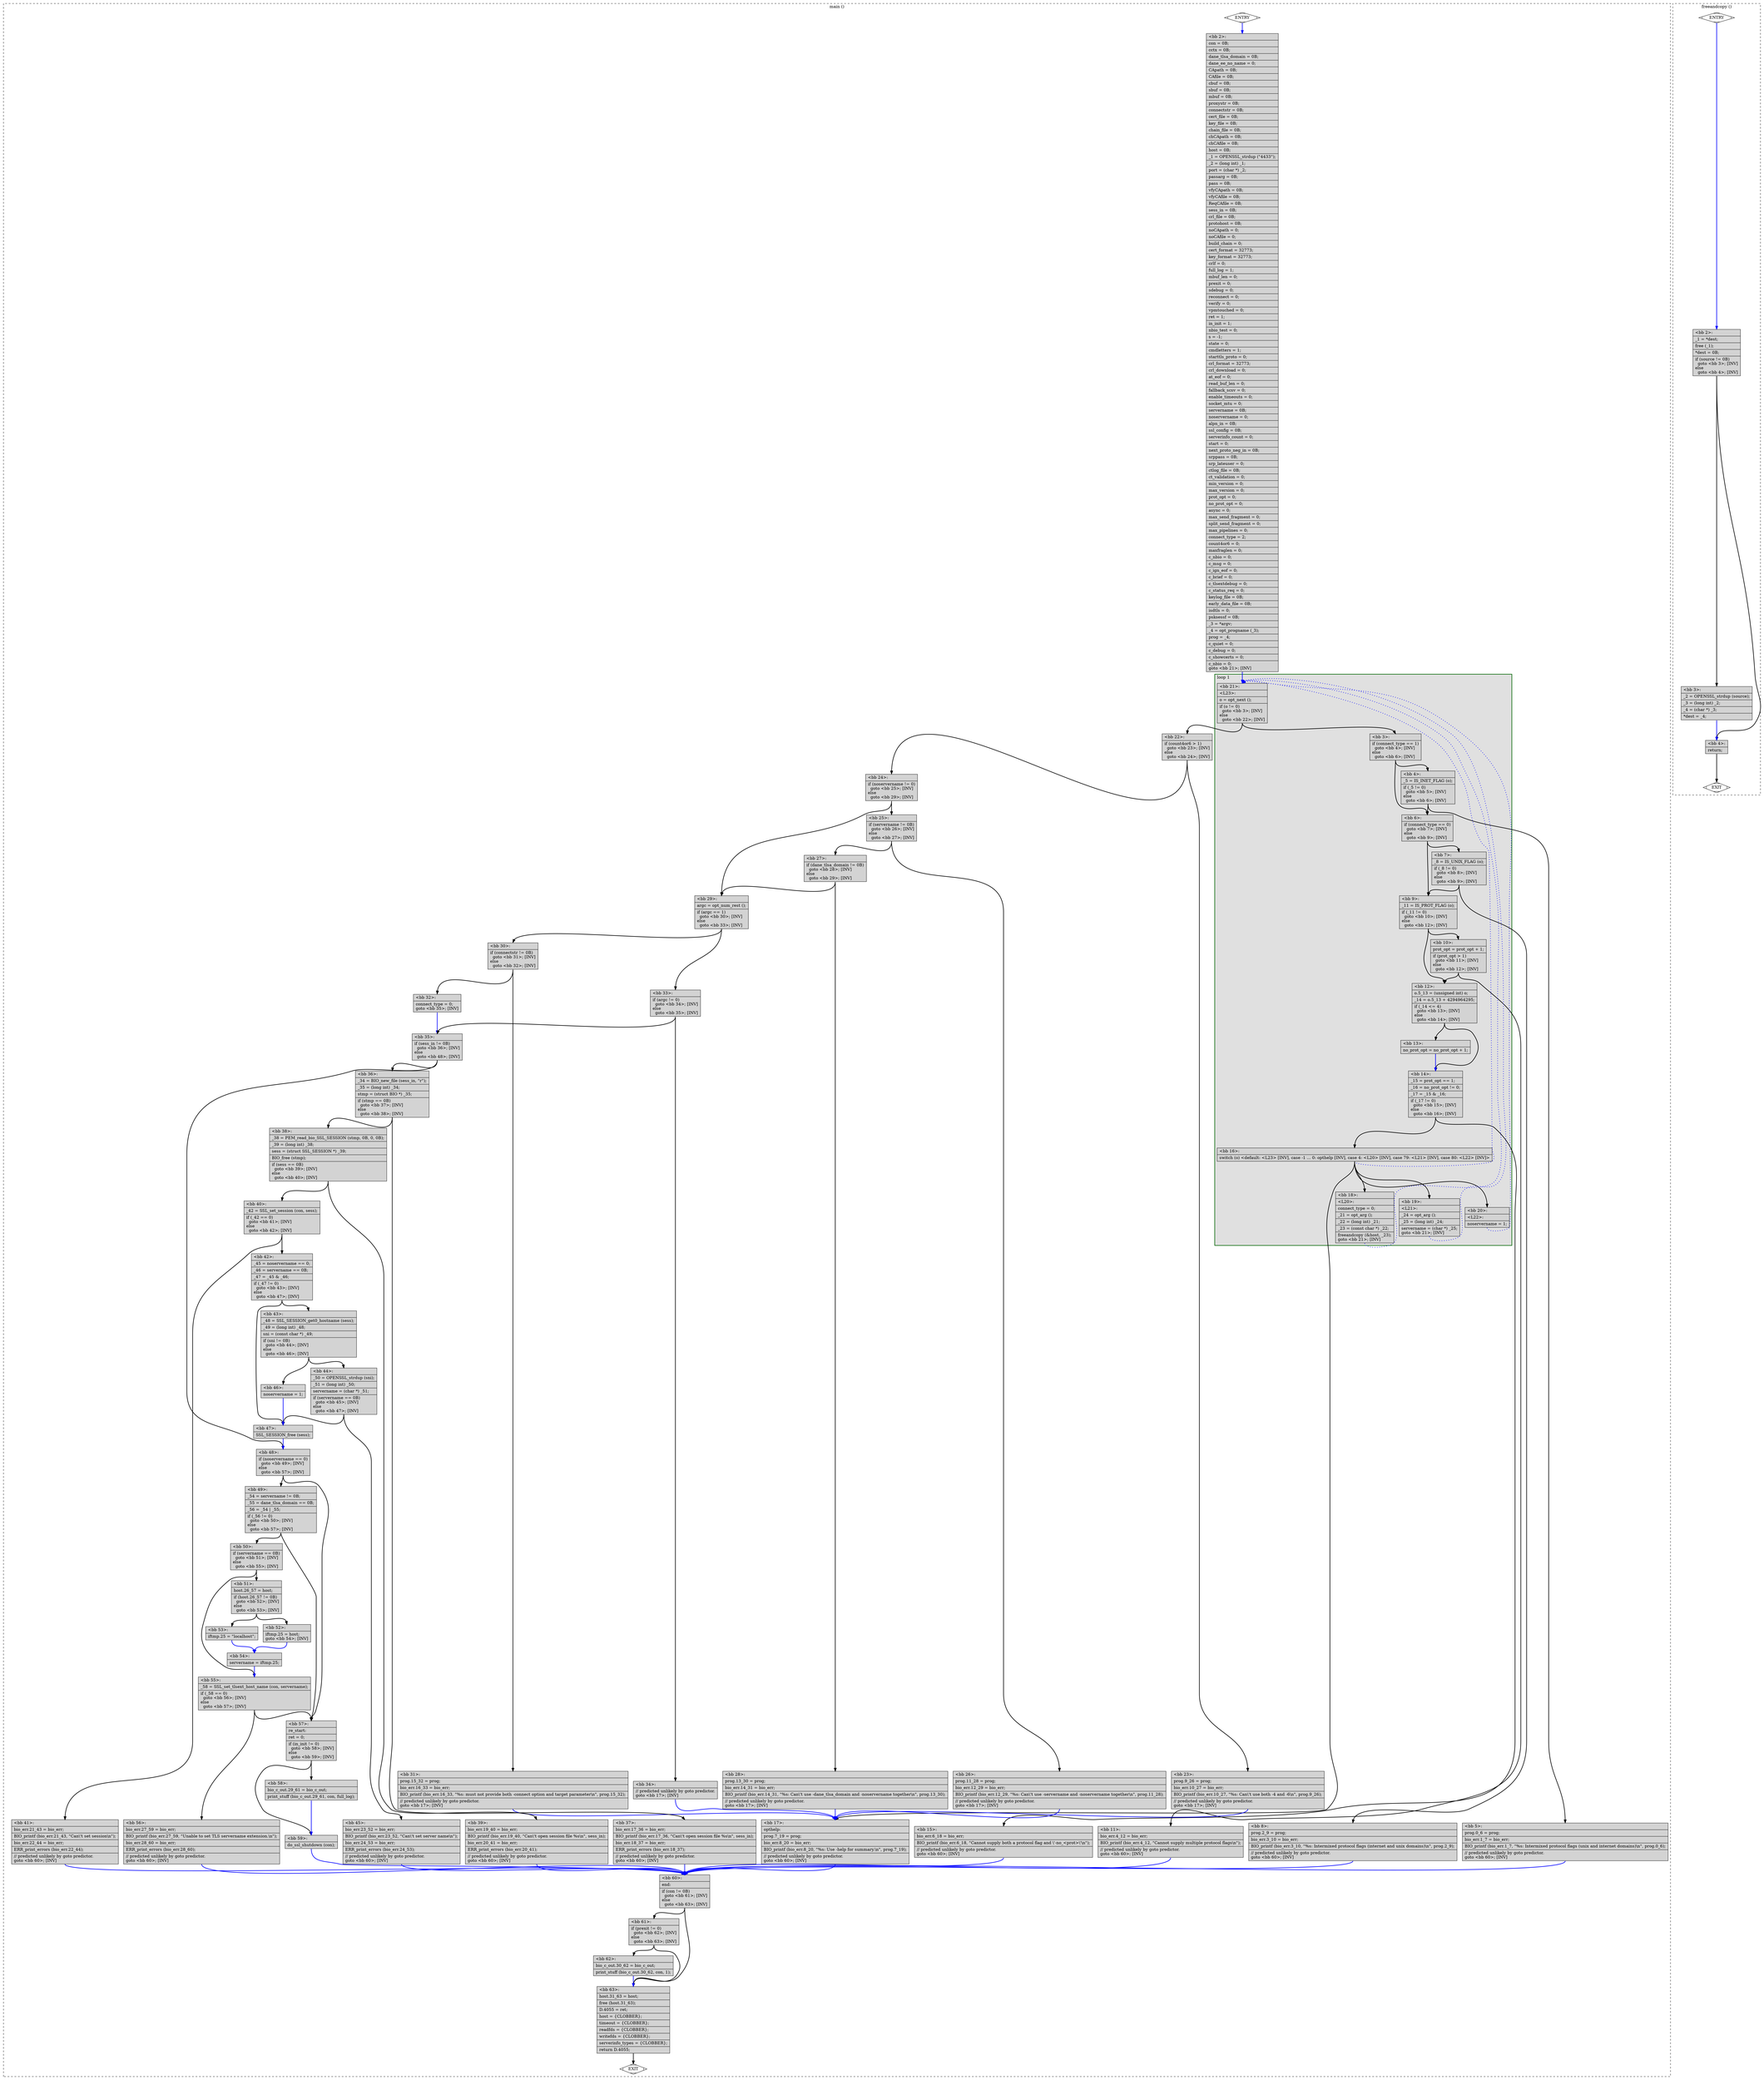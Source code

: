 digraph "test.o-openssl_leak_2.c.015t.cfg" {
overlap=false;
subgraph "cluster_main" {
	style="dashed";
	color="black";
	label="main ()";
	subgraph cluster_23_1 {
	style="filled";
	color="darkgreen";
	fillcolor="grey88";
	label="loop 1";
	labeljust=l;
	penwidth=2;
	fn_23_basic_block_21 [shape=record,style=filled,fillcolor=lightgrey,label="{\<bb\ 21\>:\l\
|\<L23\>:\l\
|o\ =\ opt_next\ ();\l\
|if\ (o\ !=\ 0)\l\
\ \ goto\ \<bb\ 3\>;\ [INV]\l\
else\l\
\ \ goto\ \<bb\ 22\>;\ [INV]\l\
}"];

	fn_23_basic_block_3 [shape=record,style=filled,fillcolor=lightgrey,label="{\<bb\ 3\>:\l\
|if\ (connect_type\ ==\ 1)\l\
\ \ goto\ \<bb\ 4\>;\ [INV]\l\
else\l\
\ \ goto\ \<bb\ 6\>;\ [INV]\l\
}"];

	fn_23_basic_block_4 [shape=record,style=filled,fillcolor=lightgrey,label="{\<bb\ 4\>:\l\
|_5\ =\ IS_INET_FLAG\ (o);\l\
|if\ (_5\ !=\ 0)\l\
\ \ goto\ \<bb\ 5\>;\ [INV]\l\
else\l\
\ \ goto\ \<bb\ 6\>;\ [INV]\l\
}"];

	fn_23_basic_block_6 [shape=record,style=filled,fillcolor=lightgrey,label="{\<bb\ 6\>:\l\
|if\ (connect_type\ ==\ 0)\l\
\ \ goto\ \<bb\ 7\>;\ [INV]\l\
else\l\
\ \ goto\ \<bb\ 9\>;\ [INV]\l\
}"];

	fn_23_basic_block_7 [shape=record,style=filled,fillcolor=lightgrey,label="{\<bb\ 7\>:\l\
|_8\ =\ IS_UNIX_FLAG\ (o);\l\
|if\ (_8\ !=\ 0)\l\
\ \ goto\ \<bb\ 8\>;\ [INV]\l\
else\l\
\ \ goto\ \<bb\ 9\>;\ [INV]\l\
}"];

	fn_23_basic_block_9 [shape=record,style=filled,fillcolor=lightgrey,label="{\<bb\ 9\>:\l\
|_11\ =\ IS_PROT_FLAG\ (o);\l\
|if\ (_11\ !=\ 0)\l\
\ \ goto\ \<bb\ 10\>;\ [INV]\l\
else\l\
\ \ goto\ \<bb\ 12\>;\ [INV]\l\
}"];

	fn_23_basic_block_10 [shape=record,style=filled,fillcolor=lightgrey,label="{\<bb\ 10\>:\l\
|prot_opt\ =\ prot_opt\ +\ 1;\l\
|if\ (prot_opt\ \>\ 1)\l\
\ \ goto\ \<bb\ 11\>;\ [INV]\l\
else\l\
\ \ goto\ \<bb\ 12\>;\ [INV]\l\
}"];

	fn_23_basic_block_12 [shape=record,style=filled,fillcolor=lightgrey,label="{\<bb\ 12\>:\l\
|o.5_13\ =\ (unsigned\ int)\ o;\l\
|_14\ =\ o.5_13\ +\ 4294964295;\l\
|if\ (_14\ \<=\ 4)\l\
\ \ goto\ \<bb\ 13\>;\ [INV]\l\
else\l\
\ \ goto\ \<bb\ 14\>;\ [INV]\l\
}"];

	fn_23_basic_block_13 [shape=record,style=filled,fillcolor=lightgrey,label="{\<bb\ 13\>:\l\
|no_prot_opt\ =\ no_prot_opt\ +\ 1;\l\
}"];

	fn_23_basic_block_14 [shape=record,style=filled,fillcolor=lightgrey,label="{\<bb\ 14\>:\l\
|_15\ =\ prot_opt\ ==\ 1;\l\
|_16\ =\ no_prot_opt\ !=\ 0;\l\
|_17\ =\ _15\ &\ _16;\l\
|if\ (_17\ !=\ 0)\l\
\ \ goto\ \<bb\ 15\>;\ [INV]\l\
else\l\
\ \ goto\ \<bb\ 16\>;\ [INV]\l\
}"];

	fn_23_basic_block_16 [shape=record,style=filled,fillcolor=lightgrey,label="{\<bb\ 16\>:\l\
|switch\ (o)\ \<default:\ \<L23\>\ [INV],\ case\ -1\ ...\ 0:\ opthelp\ [INV],\ case\ 4:\ \<L20\>\ [INV],\ case\ 79:\ \<L21\>\ [INV],\ case\ 80:\ \<L22\>\ [INV]\>\l\
}"];

	fn_23_basic_block_18 [shape=record,style=filled,fillcolor=lightgrey,label="{\<bb\ 18\>:\l\
|\<L20\>:\l\
|connect_type\ =\ 0;\l\
|_21\ =\ opt_arg\ ();\l\
|_22\ =\ (long\ int)\ _21;\l\
|_23\ =\ (const\ char\ *)\ _22;\l\
|freeandcopy\ (&host,\ _23);\l\
goto\ \<bb\ 21\>;\ [INV]\l\
}"];

	fn_23_basic_block_19 [shape=record,style=filled,fillcolor=lightgrey,label="{\<bb\ 19\>:\l\
|\<L21\>:\l\
|_24\ =\ opt_arg\ ();\l\
|_25\ =\ (long\ int)\ _24;\l\
|servername\ =\ (char\ *)\ _25;\l\
goto\ \<bb\ 21\>;\ [INV]\l\
}"];

	fn_23_basic_block_20 [shape=record,style=filled,fillcolor=lightgrey,label="{\<bb\ 20\>:\l\
|\<L22\>:\l\
|noservername\ =\ 1;\l\
}"];

	}
	fn_23_basic_block_0 [shape=Mdiamond,style=filled,fillcolor=white,label="ENTRY"];

	fn_23_basic_block_1 [shape=Mdiamond,style=filled,fillcolor=white,label="EXIT"];

	fn_23_basic_block_2 [shape=record,style=filled,fillcolor=lightgrey,label="{\<bb\ 2\>:\l\
|con\ =\ 0B;\l\
|cctx\ =\ 0B;\l\
|dane_tlsa_domain\ =\ 0B;\l\
|dane_ee_no_name\ =\ 0;\l\
|CApath\ =\ 0B;\l\
|CAfile\ =\ 0B;\l\
|cbuf\ =\ 0B;\l\
|sbuf\ =\ 0B;\l\
|mbuf\ =\ 0B;\l\
|proxystr\ =\ 0B;\l\
|connectstr\ =\ 0B;\l\
|cert_file\ =\ 0B;\l\
|key_file\ =\ 0B;\l\
|chain_file\ =\ 0B;\l\
|chCApath\ =\ 0B;\l\
|chCAfile\ =\ 0B;\l\
|host\ =\ 0B;\l\
|_1\ =\ OPENSSL_strdup\ (\"4433\");\l\
|_2\ =\ (long\ int)\ _1;\l\
|port\ =\ (char\ *)\ _2;\l\
|passarg\ =\ 0B;\l\
|pass\ =\ 0B;\l\
|vfyCApath\ =\ 0B;\l\
|vfyCAfile\ =\ 0B;\l\
|ReqCAfile\ =\ 0B;\l\
|sess_in\ =\ 0B;\l\
|crl_file\ =\ 0B;\l\
|protohost\ =\ 0B;\l\
|noCApath\ =\ 0;\l\
|noCAfile\ =\ 0;\l\
|build_chain\ =\ 0;\l\
|cert_format\ =\ 32773;\l\
|key_format\ =\ 32773;\l\
|crlf\ =\ 0;\l\
|full_log\ =\ 1;\l\
|mbuf_len\ =\ 0;\l\
|prexit\ =\ 0;\l\
|sdebug\ =\ 0;\l\
|reconnect\ =\ 0;\l\
|verify\ =\ 0;\l\
|vpmtouched\ =\ 0;\l\
|ret\ =\ 1;\l\
|in_init\ =\ 1;\l\
|nbio_test\ =\ 0;\l\
|s\ =\ -1;\l\
|state\ =\ 0;\l\
|cmdletters\ =\ 1;\l\
|starttls_proto\ =\ 0;\l\
|crl_format\ =\ 32773;\l\
|crl_download\ =\ 0;\l\
|at_eof\ =\ 0;\l\
|read_buf_len\ =\ 0;\l\
|fallback_scsv\ =\ 0;\l\
|enable_timeouts\ =\ 0;\l\
|socket_mtu\ =\ 0;\l\
|servername\ =\ 0B;\l\
|noservername\ =\ 0;\l\
|alpn_in\ =\ 0B;\l\
|ssl_config\ =\ 0B;\l\
|serverinfo_count\ =\ 0;\l\
|start\ =\ 0;\l\
|next_proto_neg_in\ =\ 0B;\l\
|srppass\ =\ 0B;\l\
|srp_lateuser\ =\ 0;\l\
|ctlog_file\ =\ 0B;\l\
|ct_validation\ =\ 0;\l\
|min_version\ =\ 0;\l\
|max_version\ =\ 0;\l\
|prot_opt\ =\ 0;\l\
|no_prot_opt\ =\ 0;\l\
|async\ =\ 0;\l\
|max_send_fragment\ =\ 0;\l\
|split_send_fragment\ =\ 0;\l\
|max_pipelines\ =\ 0;\l\
|connect_type\ =\ 2;\l\
|count4or6\ =\ 0;\l\
|maxfraglen\ =\ 0;\l\
|c_nbio\ =\ 0;\l\
|c_msg\ =\ 0;\l\
|c_ign_eof\ =\ 0;\l\
|c_brief\ =\ 0;\l\
|c_tlsextdebug\ =\ 0;\l\
|c_status_req\ =\ 0;\l\
|keylog_file\ =\ 0B;\l\
|early_data_file\ =\ 0B;\l\
|isdtls\ =\ 0;\l\
|psksessf\ =\ 0B;\l\
|_3\ =\ *argv;\l\
|_4\ =\ opt_progname\ (_3);\l\
|prog\ =\ _4;\l\
|c_quiet\ =\ 0;\l\
|c_debug\ =\ 0;\l\
|c_showcerts\ =\ 0;\l\
|c_nbio\ =\ 0;\l\
goto\ \<bb\ 21\>;\ [INV]\l\
}"];

	fn_23_basic_block_5 [shape=record,style=filled,fillcolor=lightgrey,label="{\<bb\ 5\>:\l\
|prog.0_6\ =\ prog;\l\
|bio_err.1_7\ =\ bio_err;\l\
|BIO_printf\ (bio_err.1_7,\ \"%s:\ Intermixed\ protocol\ flags\ (unix\ and\ internet\ domains)\\n\",\ prog.0_6);\l\
|//\ predicted\ unlikely\ by\ goto\ predictor.\l\
goto\ \<bb\ 60\>;\ [INV]\l\
}"];

	fn_23_basic_block_8 [shape=record,style=filled,fillcolor=lightgrey,label="{\<bb\ 8\>:\l\
|prog.2_9\ =\ prog;\l\
|bio_err.3_10\ =\ bio_err;\l\
|BIO_printf\ (bio_err.3_10,\ \"%s:\ Intermixed\ protocol\ flags\ (internet\ and\ unix\ domains)\\n\",\ prog.2_9);\l\
|//\ predicted\ unlikely\ by\ goto\ predictor.\l\
goto\ \<bb\ 60\>;\ [INV]\l\
}"];

	fn_23_basic_block_11 [shape=record,style=filled,fillcolor=lightgrey,label="{\<bb\ 11\>:\l\
|bio_err.4_12\ =\ bio_err;\l\
|BIO_printf\ (bio_err.4_12,\ \"Cannot\ supply\ multiple\ protocol\ flags\\n\");\l\
|//\ predicted\ unlikely\ by\ goto\ predictor.\l\
goto\ \<bb\ 60\>;\ [INV]\l\
}"];

	fn_23_basic_block_15 [shape=record,style=filled,fillcolor=lightgrey,label="{\<bb\ 15\>:\l\
|bio_err.6_18\ =\ bio_err;\l\
|BIO_printf\ (bio_err.6_18,\ \"Cannot\ supply\ both\ a\ protocol\ flag\ and\ \\'-no_\<prot\>\\'\\n\");\l\
|//\ predicted\ unlikely\ by\ goto\ predictor.\l\
goto\ \<bb\ 60\>;\ [INV]\l\
}"];

	fn_23_basic_block_17 [shape=record,style=filled,fillcolor=lightgrey,label="{\<bb\ 17\>:\l\
|opthelp:\l\
|prog.7_19\ =\ prog;\l\
|bio_err.8_20\ =\ bio_err;\l\
|BIO_printf\ (bio_err.8_20,\ \"%s:\ Use\ -help\ for\ summary.\\n\",\ prog.7_19);\l\
|//\ predicted\ unlikely\ by\ goto\ predictor.\l\
goto\ \<bb\ 60\>;\ [INV]\l\
}"];

	fn_23_basic_block_22 [shape=record,style=filled,fillcolor=lightgrey,label="{\<bb\ 22\>:\l\
|if\ (count4or6\ \>\ 1)\l\
\ \ goto\ \<bb\ 23\>;\ [INV]\l\
else\l\
\ \ goto\ \<bb\ 24\>;\ [INV]\l\
}"];

	fn_23_basic_block_23 [shape=record,style=filled,fillcolor=lightgrey,label="{\<bb\ 23\>:\l\
|prog.9_26\ =\ prog;\l\
|bio_err.10_27\ =\ bio_err;\l\
|BIO_printf\ (bio_err.10_27,\ \"%s:\ Can\\'t\ use\ both\ -4\ and\ -6\\n\",\ prog.9_26);\l\
|//\ predicted\ unlikely\ by\ goto\ predictor.\l\
goto\ \<bb\ 17\>;\ [INV]\l\
}"];

	fn_23_basic_block_24 [shape=record,style=filled,fillcolor=lightgrey,label="{\<bb\ 24\>:\l\
|if\ (noservername\ !=\ 0)\l\
\ \ goto\ \<bb\ 25\>;\ [INV]\l\
else\l\
\ \ goto\ \<bb\ 29\>;\ [INV]\l\
}"];

	fn_23_basic_block_25 [shape=record,style=filled,fillcolor=lightgrey,label="{\<bb\ 25\>:\l\
|if\ (servername\ !=\ 0B)\l\
\ \ goto\ \<bb\ 26\>;\ [INV]\l\
else\l\
\ \ goto\ \<bb\ 27\>;\ [INV]\l\
}"];

	fn_23_basic_block_26 [shape=record,style=filled,fillcolor=lightgrey,label="{\<bb\ 26\>:\l\
|prog.11_28\ =\ prog;\l\
|bio_err.12_29\ =\ bio_err;\l\
|BIO_printf\ (bio_err.12_29,\ \"%s:\ Can\\'t\ use\ -servername\ and\ -noservername\ together\\n\",\ prog.11_28);\l\
|//\ predicted\ unlikely\ by\ goto\ predictor.\l\
goto\ \<bb\ 17\>;\ [INV]\l\
}"];

	fn_23_basic_block_27 [shape=record,style=filled,fillcolor=lightgrey,label="{\<bb\ 27\>:\l\
|if\ (dane_tlsa_domain\ !=\ 0B)\l\
\ \ goto\ \<bb\ 28\>;\ [INV]\l\
else\l\
\ \ goto\ \<bb\ 29\>;\ [INV]\l\
}"];

	fn_23_basic_block_28 [shape=record,style=filled,fillcolor=lightgrey,label="{\<bb\ 28\>:\l\
|prog.13_30\ =\ prog;\l\
|bio_err.14_31\ =\ bio_err;\l\
|BIO_printf\ (bio_err.14_31,\ \"%s:\ Can\\'t\ use\ -dane_tlsa_domain\ and\ -noservername\ together\\n\",\ prog.13_30);\l\
|//\ predicted\ unlikely\ by\ goto\ predictor.\l\
goto\ \<bb\ 17\>;\ [INV]\l\
}"];

	fn_23_basic_block_29 [shape=record,style=filled,fillcolor=lightgrey,label="{\<bb\ 29\>:\l\
|argc\ =\ opt_num_rest\ ();\l\
|if\ (argc\ ==\ 1)\l\
\ \ goto\ \<bb\ 30\>;\ [INV]\l\
else\l\
\ \ goto\ \<bb\ 33\>;\ [INV]\l\
}"];

	fn_23_basic_block_30 [shape=record,style=filled,fillcolor=lightgrey,label="{\<bb\ 30\>:\l\
|if\ (connectstr\ !=\ 0B)\l\
\ \ goto\ \<bb\ 31\>;\ [INV]\l\
else\l\
\ \ goto\ \<bb\ 32\>;\ [INV]\l\
}"];

	fn_23_basic_block_31 [shape=record,style=filled,fillcolor=lightgrey,label="{\<bb\ 31\>:\l\
|prog.15_32\ =\ prog;\l\
|bio_err.16_33\ =\ bio_err;\l\
|BIO_printf\ (bio_err.16_33,\ \"%s:\ must\ not\ provide\ both\ -connect\ option\ and\ target\ parameter\\n\",\ prog.15_32);\l\
|//\ predicted\ unlikely\ by\ goto\ predictor.\l\
goto\ \<bb\ 17\>;\ [INV]\l\
}"];

	fn_23_basic_block_32 [shape=record,style=filled,fillcolor=lightgrey,label="{\<bb\ 32\>:\l\
|connect_type\ =\ 0;\l\
goto\ \<bb\ 35\>;\ [INV]\l\
}"];

	fn_23_basic_block_33 [shape=record,style=filled,fillcolor=lightgrey,label="{\<bb\ 33\>:\l\
|if\ (argc\ !=\ 0)\l\
\ \ goto\ \<bb\ 34\>;\ [INV]\l\
else\l\
\ \ goto\ \<bb\ 35\>;\ [INV]\l\
}"];

	fn_23_basic_block_34 [shape=record,style=filled,fillcolor=lightgrey,label="{\<bb\ 34\>:\l\
|//\ predicted\ unlikely\ by\ goto\ predictor.\l\
goto\ \<bb\ 17\>;\ [INV]\l\
}"];

	fn_23_basic_block_35 [shape=record,style=filled,fillcolor=lightgrey,label="{\<bb\ 35\>:\l\
|if\ (sess_in\ !=\ 0B)\l\
\ \ goto\ \<bb\ 36\>;\ [INV]\l\
else\l\
\ \ goto\ \<bb\ 48\>;\ [INV]\l\
}"];

	fn_23_basic_block_36 [shape=record,style=filled,fillcolor=lightgrey,label="{\<bb\ 36\>:\l\
|_34\ =\ BIO_new_file\ (sess_in,\ \"r\");\l\
|_35\ =\ (long\ int)\ _34;\l\
|stmp\ =\ (struct\ BIO\ *)\ _35;\l\
|if\ (stmp\ ==\ 0B)\l\
\ \ goto\ \<bb\ 37\>;\ [INV]\l\
else\l\
\ \ goto\ \<bb\ 38\>;\ [INV]\l\
}"];

	fn_23_basic_block_37 [shape=record,style=filled,fillcolor=lightgrey,label="{\<bb\ 37\>:\l\
|bio_err.17_36\ =\ bio_err;\l\
|BIO_printf\ (bio_err.17_36,\ \"Can\\'t\ open\ session\ file\ %s\\n\",\ sess_in);\l\
|bio_err.18_37\ =\ bio_err;\l\
|ERR_print_errors\ (bio_err.18_37);\l\
|//\ predicted\ unlikely\ by\ goto\ predictor.\l\
goto\ \<bb\ 60\>;\ [INV]\l\
}"];

	fn_23_basic_block_38 [shape=record,style=filled,fillcolor=lightgrey,label="{\<bb\ 38\>:\l\
|_38\ =\ PEM_read_bio_SSL_SESSION\ (stmp,\ 0B,\ 0,\ 0B);\l\
|_39\ =\ (long\ int)\ _38;\l\
|sess\ =\ (struct\ SSL_SESSION\ *)\ _39;\l\
|BIO_free\ (stmp);\l\
|if\ (sess\ ==\ 0B)\l\
\ \ goto\ \<bb\ 39\>;\ [INV]\l\
else\l\
\ \ goto\ \<bb\ 40\>;\ [INV]\l\
}"];

	fn_23_basic_block_39 [shape=record,style=filled,fillcolor=lightgrey,label="{\<bb\ 39\>:\l\
|bio_err.19_40\ =\ bio_err;\l\
|BIO_printf\ (bio_err.19_40,\ \"Can\\'t\ open\ session\ file\ %s\\n\",\ sess_in);\l\
|bio_err.20_41\ =\ bio_err;\l\
|ERR_print_errors\ (bio_err.20_41);\l\
|//\ predicted\ unlikely\ by\ goto\ predictor.\l\
goto\ \<bb\ 60\>;\ [INV]\l\
}"];

	fn_23_basic_block_40 [shape=record,style=filled,fillcolor=lightgrey,label="{\<bb\ 40\>:\l\
|_42\ =\ SSL_set_session\ (con,\ sess);\l\
|if\ (_42\ ==\ 0)\l\
\ \ goto\ \<bb\ 41\>;\ [INV]\l\
else\l\
\ \ goto\ \<bb\ 42\>;\ [INV]\l\
}"];

	fn_23_basic_block_41 [shape=record,style=filled,fillcolor=lightgrey,label="{\<bb\ 41\>:\l\
|bio_err.21_43\ =\ bio_err;\l\
|BIO_printf\ (bio_err.21_43,\ \"Can\\'t\ set\ session\\n\");\l\
|bio_err.22_44\ =\ bio_err;\l\
|ERR_print_errors\ (bio_err.22_44);\l\
|//\ predicted\ unlikely\ by\ goto\ predictor.\l\
goto\ \<bb\ 60\>;\ [INV]\l\
}"];

	fn_23_basic_block_42 [shape=record,style=filled,fillcolor=lightgrey,label="{\<bb\ 42\>:\l\
|_45\ =\ noservername\ ==\ 0;\l\
|_46\ =\ servername\ ==\ 0B;\l\
|_47\ =\ _45\ &\ _46;\l\
|if\ (_47\ !=\ 0)\l\
\ \ goto\ \<bb\ 43\>;\ [INV]\l\
else\l\
\ \ goto\ \<bb\ 47\>;\ [INV]\l\
}"];

	fn_23_basic_block_43 [shape=record,style=filled,fillcolor=lightgrey,label="{\<bb\ 43\>:\l\
|_48\ =\ SSL_SESSION_get0_hostname\ (sess);\l\
|_49\ =\ (long\ int)\ _48;\l\
|sni\ =\ (const\ char\ *)\ _49;\l\
|if\ (sni\ !=\ 0B)\l\
\ \ goto\ \<bb\ 44\>;\ [INV]\l\
else\l\
\ \ goto\ \<bb\ 46\>;\ [INV]\l\
}"];

	fn_23_basic_block_44 [shape=record,style=filled,fillcolor=lightgrey,label="{\<bb\ 44\>:\l\
|_50\ =\ OPENSSL_strdup\ (sni);\l\
|_51\ =\ (long\ int)\ _50;\l\
|servername\ =\ (char\ *)\ _51;\l\
|if\ (servername\ ==\ 0B)\l\
\ \ goto\ \<bb\ 45\>;\ [INV]\l\
else\l\
\ \ goto\ \<bb\ 47\>;\ [INV]\l\
}"];

	fn_23_basic_block_45 [shape=record,style=filled,fillcolor=lightgrey,label="{\<bb\ 45\>:\l\
|bio_err.23_52\ =\ bio_err;\l\
|BIO_printf\ (bio_err.23_52,\ \"Can\\'t\ set\ server\ name\\n\");\l\
|bio_err.24_53\ =\ bio_err;\l\
|ERR_print_errors\ (bio_err.24_53);\l\
|//\ predicted\ unlikely\ by\ goto\ predictor.\l\
goto\ \<bb\ 60\>;\ [INV]\l\
}"];

	fn_23_basic_block_46 [shape=record,style=filled,fillcolor=lightgrey,label="{\<bb\ 46\>:\l\
|noservername\ =\ 1;\l\
}"];

	fn_23_basic_block_47 [shape=record,style=filled,fillcolor=lightgrey,label="{\<bb\ 47\>:\l\
|SSL_SESSION_free\ (sess);\l\
}"];

	fn_23_basic_block_48 [shape=record,style=filled,fillcolor=lightgrey,label="{\<bb\ 48\>:\l\
|if\ (noservername\ ==\ 0)\l\
\ \ goto\ \<bb\ 49\>;\ [INV]\l\
else\l\
\ \ goto\ \<bb\ 57\>;\ [INV]\l\
}"];

	fn_23_basic_block_49 [shape=record,style=filled,fillcolor=lightgrey,label="{\<bb\ 49\>:\l\
|_54\ =\ servername\ !=\ 0B;\l\
|_55\ =\ dane_tlsa_domain\ ==\ 0B;\l\
|_56\ =\ _54\ \|\ _55;\l\
|if\ (_56\ !=\ 0)\l\
\ \ goto\ \<bb\ 50\>;\ [INV]\l\
else\l\
\ \ goto\ \<bb\ 57\>;\ [INV]\l\
}"];

	fn_23_basic_block_50 [shape=record,style=filled,fillcolor=lightgrey,label="{\<bb\ 50\>:\l\
|if\ (servername\ ==\ 0B)\l\
\ \ goto\ \<bb\ 51\>;\ [INV]\l\
else\l\
\ \ goto\ \<bb\ 55\>;\ [INV]\l\
}"];

	fn_23_basic_block_51 [shape=record,style=filled,fillcolor=lightgrey,label="{\<bb\ 51\>:\l\
|host.26_57\ =\ host;\l\
|if\ (host.26_57\ !=\ 0B)\l\
\ \ goto\ \<bb\ 52\>;\ [INV]\l\
else\l\
\ \ goto\ \<bb\ 53\>;\ [INV]\l\
}"];

	fn_23_basic_block_52 [shape=record,style=filled,fillcolor=lightgrey,label="{\<bb\ 52\>:\l\
|iftmp.25\ =\ host;\l\
goto\ \<bb\ 54\>;\ [INV]\l\
}"];

	fn_23_basic_block_53 [shape=record,style=filled,fillcolor=lightgrey,label="{\<bb\ 53\>:\l\
|iftmp.25\ =\ \"localhost\";\l\
}"];

	fn_23_basic_block_54 [shape=record,style=filled,fillcolor=lightgrey,label="{\<bb\ 54\>:\l\
|servername\ =\ iftmp.25;\l\
}"];

	fn_23_basic_block_55 [shape=record,style=filled,fillcolor=lightgrey,label="{\<bb\ 55\>:\l\
|_58\ =\ SSL_set_tlsext_host_name\ (con,\ servername);\l\
|if\ (_58\ ==\ 0)\l\
\ \ goto\ \<bb\ 56\>;\ [INV]\l\
else\l\
\ \ goto\ \<bb\ 57\>;\ [INV]\l\
}"];

	fn_23_basic_block_56 [shape=record,style=filled,fillcolor=lightgrey,label="{\<bb\ 56\>:\l\
|bio_err.27_59\ =\ bio_err;\l\
|BIO_printf\ (bio_err.27_59,\ \"Unable\ to\ set\ TLS\ servername\ extension.\\n\");\l\
|bio_err.28_60\ =\ bio_err;\l\
|ERR_print_errors\ (bio_err.28_60);\l\
|//\ predicted\ unlikely\ by\ goto\ predictor.\l\
goto\ \<bb\ 60\>;\ [INV]\l\
}"];

	fn_23_basic_block_57 [shape=record,style=filled,fillcolor=lightgrey,label="{\<bb\ 57\>:\l\
|re_start:\l\
|ret\ =\ 0;\l\
|if\ (in_init\ !=\ 0)\l\
\ \ goto\ \<bb\ 58\>;\ [INV]\l\
else\l\
\ \ goto\ \<bb\ 59\>;\ [INV]\l\
}"];

	fn_23_basic_block_58 [shape=record,style=filled,fillcolor=lightgrey,label="{\<bb\ 58\>:\l\
|bio_c_out.29_61\ =\ bio_c_out;\l\
|print_stuff\ (bio_c_out.29_61,\ con,\ full_log);\l\
}"];

	fn_23_basic_block_59 [shape=record,style=filled,fillcolor=lightgrey,label="{\<bb\ 59\>:\l\
|do_ssl_shutdown\ (con);\l\
}"];

	fn_23_basic_block_60 [shape=record,style=filled,fillcolor=lightgrey,label="{\<bb\ 60\>:\l\
|end:\l\
|if\ (con\ !=\ 0B)\l\
\ \ goto\ \<bb\ 61\>;\ [INV]\l\
else\l\
\ \ goto\ \<bb\ 63\>;\ [INV]\l\
}"];

	fn_23_basic_block_61 [shape=record,style=filled,fillcolor=lightgrey,label="{\<bb\ 61\>:\l\
|if\ (prexit\ !=\ 0)\l\
\ \ goto\ \<bb\ 62\>;\ [INV]\l\
else\l\
\ \ goto\ \<bb\ 63\>;\ [INV]\l\
}"];

	fn_23_basic_block_62 [shape=record,style=filled,fillcolor=lightgrey,label="{\<bb\ 62\>:\l\
|bio_c_out.30_62\ =\ bio_c_out;\l\
|print_stuff\ (bio_c_out.30_62,\ con,\ 1);\l\
}"];

	fn_23_basic_block_63 [shape=record,style=filled,fillcolor=lightgrey,label="{\<bb\ 63\>:\l\
|host.31_63\ =\ host;\l\
|free\ (host.31_63);\l\
|D.4055\ =\ ret;\l\
|host\ =\ \{CLOBBER\};\l\
|timeout\ =\ \{CLOBBER\};\l\
|readfds\ =\ \{CLOBBER\};\l\
|writefds\ =\ \{CLOBBER\};\l\
|serverinfo_types\ =\ \{CLOBBER\};\l\
|return\ D.4055;\l\
}"];

	fn_23_basic_block_0:s -> fn_23_basic_block_2:n [style="solid,bold",color=blue,weight=100,constraint=true];
	fn_23_basic_block_2:s -> fn_23_basic_block_21:n [style="solid,bold",color=blue,weight=100,constraint=true];
	fn_23_basic_block_3:s -> fn_23_basic_block_4:n [style="solid,bold",color=black,weight=10,constraint=true];
	fn_23_basic_block_3:s -> fn_23_basic_block_6:n [style="solid,bold",color=black,weight=10,constraint=true];
	fn_23_basic_block_4:s -> fn_23_basic_block_5:n [style="solid,bold",color=black,weight=10,constraint=true];
	fn_23_basic_block_4:s -> fn_23_basic_block_6:n [style="solid,bold",color=black,weight=10,constraint=true];
	fn_23_basic_block_5:s -> fn_23_basic_block_60:n [style="solid,bold",color=blue,weight=100,constraint=true];
	fn_23_basic_block_6:s -> fn_23_basic_block_7:n [style="solid,bold",color=black,weight=10,constraint=true];
	fn_23_basic_block_6:s -> fn_23_basic_block_9:n [style="solid,bold",color=black,weight=10,constraint=true];
	fn_23_basic_block_7:s -> fn_23_basic_block_8:n [style="solid,bold",color=black,weight=10,constraint=true];
	fn_23_basic_block_7:s -> fn_23_basic_block_9:n [style="solid,bold",color=black,weight=10,constraint=true];
	fn_23_basic_block_8:s -> fn_23_basic_block_60:n [style="solid,bold",color=blue,weight=100,constraint=true];
	fn_23_basic_block_9:s -> fn_23_basic_block_10:n [style="solid,bold",color=black,weight=10,constraint=true];
	fn_23_basic_block_9:s -> fn_23_basic_block_12:n [style="solid,bold",color=black,weight=10,constraint=true];
	fn_23_basic_block_10:s -> fn_23_basic_block_11:n [style="solid,bold",color=black,weight=10,constraint=true];
	fn_23_basic_block_10:s -> fn_23_basic_block_12:n [style="solid,bold",color=black,weight=10,constraint=true];
	fn_23_basic_block_11:s -> fn_23_basic_block_60:n [style="solid,bold",color=blue,weight=100,constraint=true];
	fn_23_basic_block_12:s -> fn_23_basic_block_13:n [style="solid,bold",color=black,weight=10,constraint=true];
	fn_23_basic_block_12:s -> fn_23_basic_block_14:n [style="solid,bold",color=black,weight=10,constraint=true];
	fn_23_basic_block_13:s -> fn_23_basic_block_14:n [style="solid,bold",color=blue,weight=100,constraint=true];
	fn_23_basic_block_14:s -> fn_23_basic_block_15:n [style="solid,bold",color=black,weight=10,constraint=true];
	fn_23_basic_block_14:s -> fn_23_basic_block_16:n [style="solid,bold",color=black,weight=10,constraint=true];
	fn_23_basic_block_15:s -> fn_23_basic_block_60:n [style="solid,bold",color=blue,weight=100,constraint=true];
	fn_23_basic_block_16:s -> fn_23_basic_block_21:n [style="dotted,bold",color=blue,weight=10,constraint=false];
	fn_23_basic_block_16:s -> fn_23_basic_block_17:n [style="solid,bold",color=black,weight=10,constraint=true];
	fn_23_basic_block_16:s -> fn_23_basic_block_18:n [style="solid,bold",color=black,weight=10,constraint=true];
	fn_23_basic_block_16:s -> fn_23_basic_block_19:n [style="solid,bold",color=black,weight=10,constraint=true];
	fn_23_basic_block_16:s -> fn_23_basic_block_20:n [style="solid,bold",color=black,weight=10,constraint=true];
	fn_23_basic_block_17:s -> fn_23_basic_block_60:n [style="solid,bold",color=blue,weight=100,constraint=true];
	fn_23_basic_block_18:s -> fn_23_basic_block_21:n [style="dotted,bold",color=blue,weight=10,constraint=false];
	fn_23_basic_block_19:s -> fn_23_basic_block_21:n [style="dotted,bold",color=blue,weight=10,constraint=false];
	fn_23_basic_block_20:s -> fn_23_basic_block_21:n [style="dotted,bold",color=blue,weight=10,constraint=false];
	fn_23_basic_block_21:s -> fn_23_basic_block_3:n [style="solid,bold",color=black,weight=10,constraint=true];
	fn_23_basic_block_21:s -> fn_23_basic_block_22:n [style="solid,bold",color=black,weight=10,constraint=true];
	fn_23_basic_block_22:s -> fn_23_basic_block_23:n [style="solid,bold",color=black,weight=10,constraint=true];
	fn_23_basic_block_22:s -> fn_23_basic_block_24:n [style="solid,bold",color=black,weight=10,constraint=true];
	fn_23_basic_block_23:s -> fn_23_basic_block_17:n [style="solid,bold",color=blue,weight=100,constraint=true];
	fn_23_basic_block_24:s -> fn_23_basic_block_25:n [style="solid,bold",color=black,weight=10,constraint=true];
	fn_23_basic_block_24:s -> fn_23_basic_block_29:n [style="solid,bold",color=black,weight=10,constraint=true];
	fn_23_basic_block_25:s -> fn_23_basic_block_26:n [style="solid,bold",color=black,weight=10,constraint=true];
	fn_23_basic_block_25:s -> fn_23_basic_block_27:n [style="solid,bold",color=black,weight=10,constraint=true];
	fn_23_basic_block_26:s -> fn_23_basic_block_17:n [style="solid,bold",color=blue,weight=100,constraint=true];
	fn_23_basic_block_27:s -> fn_23_basic_block_28:n [style="solid,bold",color=black,weight=10,constraint=true];
	fn_23_basic_block_27:s -> fn_23_basic_block_29:n [style="solid,bold",color=black,weight=10,constraint=true];
	fn_23_basic_block_28:s -> fn_23_basic_block_17:n [style="solid,bold",color=blue,weight=100,constraint=true];
	fn_23_basic_block_29:s -> fn_23_basic_block_30:n [style="solid,bold",color=black,weight=10,constraint=true];
	fn_23_basic_block_29:s -> fn_23_basic_block_33:n [style="solid,bold",color=black,weight=10,constraint=true];
	fn_23_basic_block_30:s -> fn_23_basic_block_31:n [style="solid,bold",color=black,weight=10,constraint=true];
	fn_23_basic_block_30:s -> fn_23_basic_block_32:n [style="solid,bold",color=black,weight=10,constraint=true];
	fn_23_basic_block_31:s -> fn_23_basic_block_17:n [style="solid,bold",color=blue,weight=100,constraint=true];
	fn_23_basic_block_32:s -> fn_23_basic_block_35:n [style="solid,bold",color=blue,weight=100,constraint=true];
	fn_23_basic_block_33:s -> fn_23_basic_block_34:n [style="solid,bold",color=black,weight=10,constraint=true];
	fn_23_basic_block_33:s -> fn_23_basic_block_35:n [style="solid,bold",color=black,weight=10,constraint=true];
	fn_23_basic_block_34:s -> fn_23_basic_block_17:n [style="solid,bold",color=blue,weight=100,constraint=true];
	fn_23_basic_block_35:s -> fn_23_basic_block_36:n [style="solid,bold",color=black,weight=10,constraint=true];
	fn_23_basic_block_35:s -> fn_23_basic_block_48:n [style="solid,bold",color=black,weight=10,constraint=true];
	fn_23_basic_block_36:s -> fn_23_basic_block_37:n [style="solid,bold",color=black,weight=10,constraint=true];
	fn_23_basic_block_36:s -> fn_23_basic_block_38:n [style="solid,bold",color=black,weight=10,constraint=true];
	fn_23_basic_block_37:s -> fn_23_basic_block_60:n [style="solid,bold",color=blue,weight=100,constraint=true];
	fn_23_basic_block_38:s -> fn_23_basic_block_39:n [style="solid,bold",color=black,weight=10,constraint=true];
	fn_23_basic_block_38:s -> fn_23_basic_block_40:n [style="solid,bold",color=black,weight=10,constraint=true];
	fn_23_basic_block_39:s -> fn_23_basic_block_60:n [style="solid,bold",color=blue,weight=100,constraint=true];
	fn_23_basic_block_40:s -> fn_23_basic_block_41:n [style="solid,bold",color=black,weight=10,constraint=true];
	fn_23_basic_block_40:s -> fn_23_basic_block_42:n [style="solid,bold",color=black,weight=10,constraint=true];
	fn_23_basic_block_41:s -> fn_23_basic_block_60:n [style="solid,bold",color=blue,weight=100,constraint=true];
	fn_23_basic_block_42:s -> fn_23_basic_block_43:n [style="solid,bold",color=black,weight=10,constraint=true];
	fn_23_basic_block_42:s -> fn_23_basic_block_47:n [style="solid,bold",color=black,weight=10,constraint=true];
	fn_23_basic_block_43:s -> fn_23_basic_block_44:n [style="solid,bold",color=black,weight=10,constraint=true];
	fn_23_basic_block_43:s -> fn_23_basic_block_46:n [style="solid,bold",color=black,weight=10,constraint=true];
	fn_23_basic_block_44:s -> fn_23_basic_block_45:n [style="solid,bold",color=black,weight=10,constraint=true];
	fn_23_basic_block_44:s -> fn_23_basic_block_47:n [style="solid,bold",color=black,weight=10,constraint=true];
	fn_23_basic_block_45:s -> fn_23_basic_block_60:n [style="solid,bold",color=blue,weight=100,constraint=true];
	fn_23_basic_block_46:s -> fn_23_basic_block_47:n [style="solid,bold",color=blue,weight=100,constraint=true];
	fn_23_basic_block_47:s -> fn_23_basic_block_48:n [style="solid,bold",color=blue,weight=100,constraint=true];
	fn_23_basic_block_48:s -> fn_23_basic_block_49:n [style="solid,bold",color=black,weight=10,constraint=true];
	fn_23_basic_block_48:s -> fn_23_basic_block_57:n [style="solid,bold",color=black,weight=10,constraint=true];
	fn_23_basic_block_49:s -> fn_23_basic_block_50:n [style="solid,bold",color=black,weight=10,constraint=true];
	fn_23_basic_block_49:s -> fn_23_basic_block_57:n [style="solid,bold",color=black,weight=10,constraint=true];
	fn_23_basic_block_50:s -> fn_23_basic_block_51:n [style="solid,bold",color=black,weight=10,constraint=true];
	fn_23_basic_block_50:s -> fn_23_basic_block_55:n [style="solid,bold",color=black,weight=10,constraint=true];
	fn_23_basic_block_51:s -> fn_23_basic_block_52:n [style="solid,bold",color=black,weight=10,constraint=true];
	fn_23_basic_block_51:s -> fn_23_basic_block_53:n [style="solid,bold",color=black,weight=10,constraint=true];
	fn_23_basic_block_52:s -> fn_23_basic_block_54:n [style="solid,bold",color=blue,weight=100,constraint=true];
	fn_23_basic_block_53:s -> fn_23_basic_block_54:n [style="solid,bold",color=blue,weight=100,constraint=true];
	fn_23_basic_block_54:s -> fn_23_basic_block_55:n [style="solid,bold",color=blue,weight=100,constraint=true];
	fn_23_basic_block_55:s -> fn_23_basic_block_56:n [style="solid,bold",color=black,weight=10,constraint=true];
	fn_23_basic_block_55:s -> fn_23_basic_block_57:n [style="solid,bold",color=black,weight=10,constraint=true];
	fn_23_basic_block_56:s -> fn_23_basic_block_60:n [style="solid,bold",color=blue,weight=100,constraint=true];
	fn_23_basic_block_57:s -> fn_23_basic_block_58:n [style="solid,bold",color=black,weight=10,constraint=true];
	fn_23_basic_block_57:s -> fn_23_basic_block_59:n [style="solid,bold",color=black,weight=10,constraint=true];
	fn_23_basic_block_58:s -> fn_23_basic_block_59:n [style="solid,bold",color=blue,weight=100,constraint=true];
	fn_23_basic_block_59:s -> fn_23_basic_block_60:n [style="solid,bold",color=blue,weight=100,constraint=true];
	fn_23_basic_block_60:s -> fn_23_basic_block_61:n [style="solid,bold",color=black,weight=10,constraint=true];
	fn_23_basic_block_60:s -> fn_23_basic_block_63:n [style="solid,bold",color=black,weight=10,constraint=true];
	fn_23_basic_block_61:s -> fn_23_basic_block_62:n [style="solid,bold",color=black,weight=10,constraint=true];
	fn_23_basic_block_61:s -> fn_23_basic_block_63:n [style="solid,bold",color=black,weight=10,constraint=true];
	fn_23_basic_block_62:s -> fn_23_basic_block_63:n [style="solid,bold",color=blue,weight=100,constraint=true];
	fn_23_basic_block_63:s -> fn_23_basic_block_1:n [style="solid,bold",color=black,weight=10,constraint=true];
	fn_23_basic_block_0:s -> fn_23_basic_block_1:n [style="invis",constraint=true];
}
subgraph "cluster_freeandcopy" {
	style="dashed";
	color="black";
	label="freeandcopy ()";
	fn_22_basic_block_0 [shape=Mdiamond,style=filled,fillcolor=white,label="ENTRY"];

	fn_22_basic_block_1 [shape=Mdiamond,style=filled,fillcolor=white,label="EXIT"];

	fn_22_basic_block_2 [shape=record,style=filled,fillcolor=lightgrey,label="{\<bb\ 2\>:\l\
|_1\ =\ *dest;\l\
|free\ (_1);\l\
|*dest\ =\ 0B;\l\
|if\ (source\ !=\ 0B)\l\
\ \ goto\ \<bb\ 3\>;\ [INV]\l\
else\l\
\ \ goto\ \<bb\ 4\>;\ [INV]\l\
}"];

	fn_22_basic_block_3 [shape=record,style=filled,fillcolor=lightgrey,label="{\<bb\ 3\>:\l\
|_2\ =\ OPENSSL_strdup\ (source);\l\
|_3\ =\ (long\ int)\ _2;\l\
|_4\ =\ (char\ *)\ _3;\l\
|*dest\ =\ _4;\l\
}"];

	fn_22_basic_block_4 [shape=record,style=filled,fillcolor=lightgrey,label="{\<bb\ 4\>:\l\
|return;\l\
}"];

	fn_22_basic_block_0:s -> fn_22_basic_block_2:n [style="solid,bold",color=blue,weight=100,constraint=true];
	fn_22_basic_block_2:s -> fn_22_basic_block_3:n [style="solid,bold",color=black,weight=10,constraint=true];
	fn_22_basic_block_2:s -> fn_22_basic_block_4:n [style="solid,bold",color=black,weight=10,constraint=true];
	fn_22_basic_block_3:s -> fn_22_basic_block_4:n [style="solid,bold",color=blue,weight=100,constraint=true];
	fn_22_basic_block_4:s -> fn_22_basic_block_1:n [style="solid,bold",color=black,weight=10,constraint=true];
	fn_22_basic_block_0:s -> fn_22_basic_block_1:n [style="invis",constraint=true];
}
}
